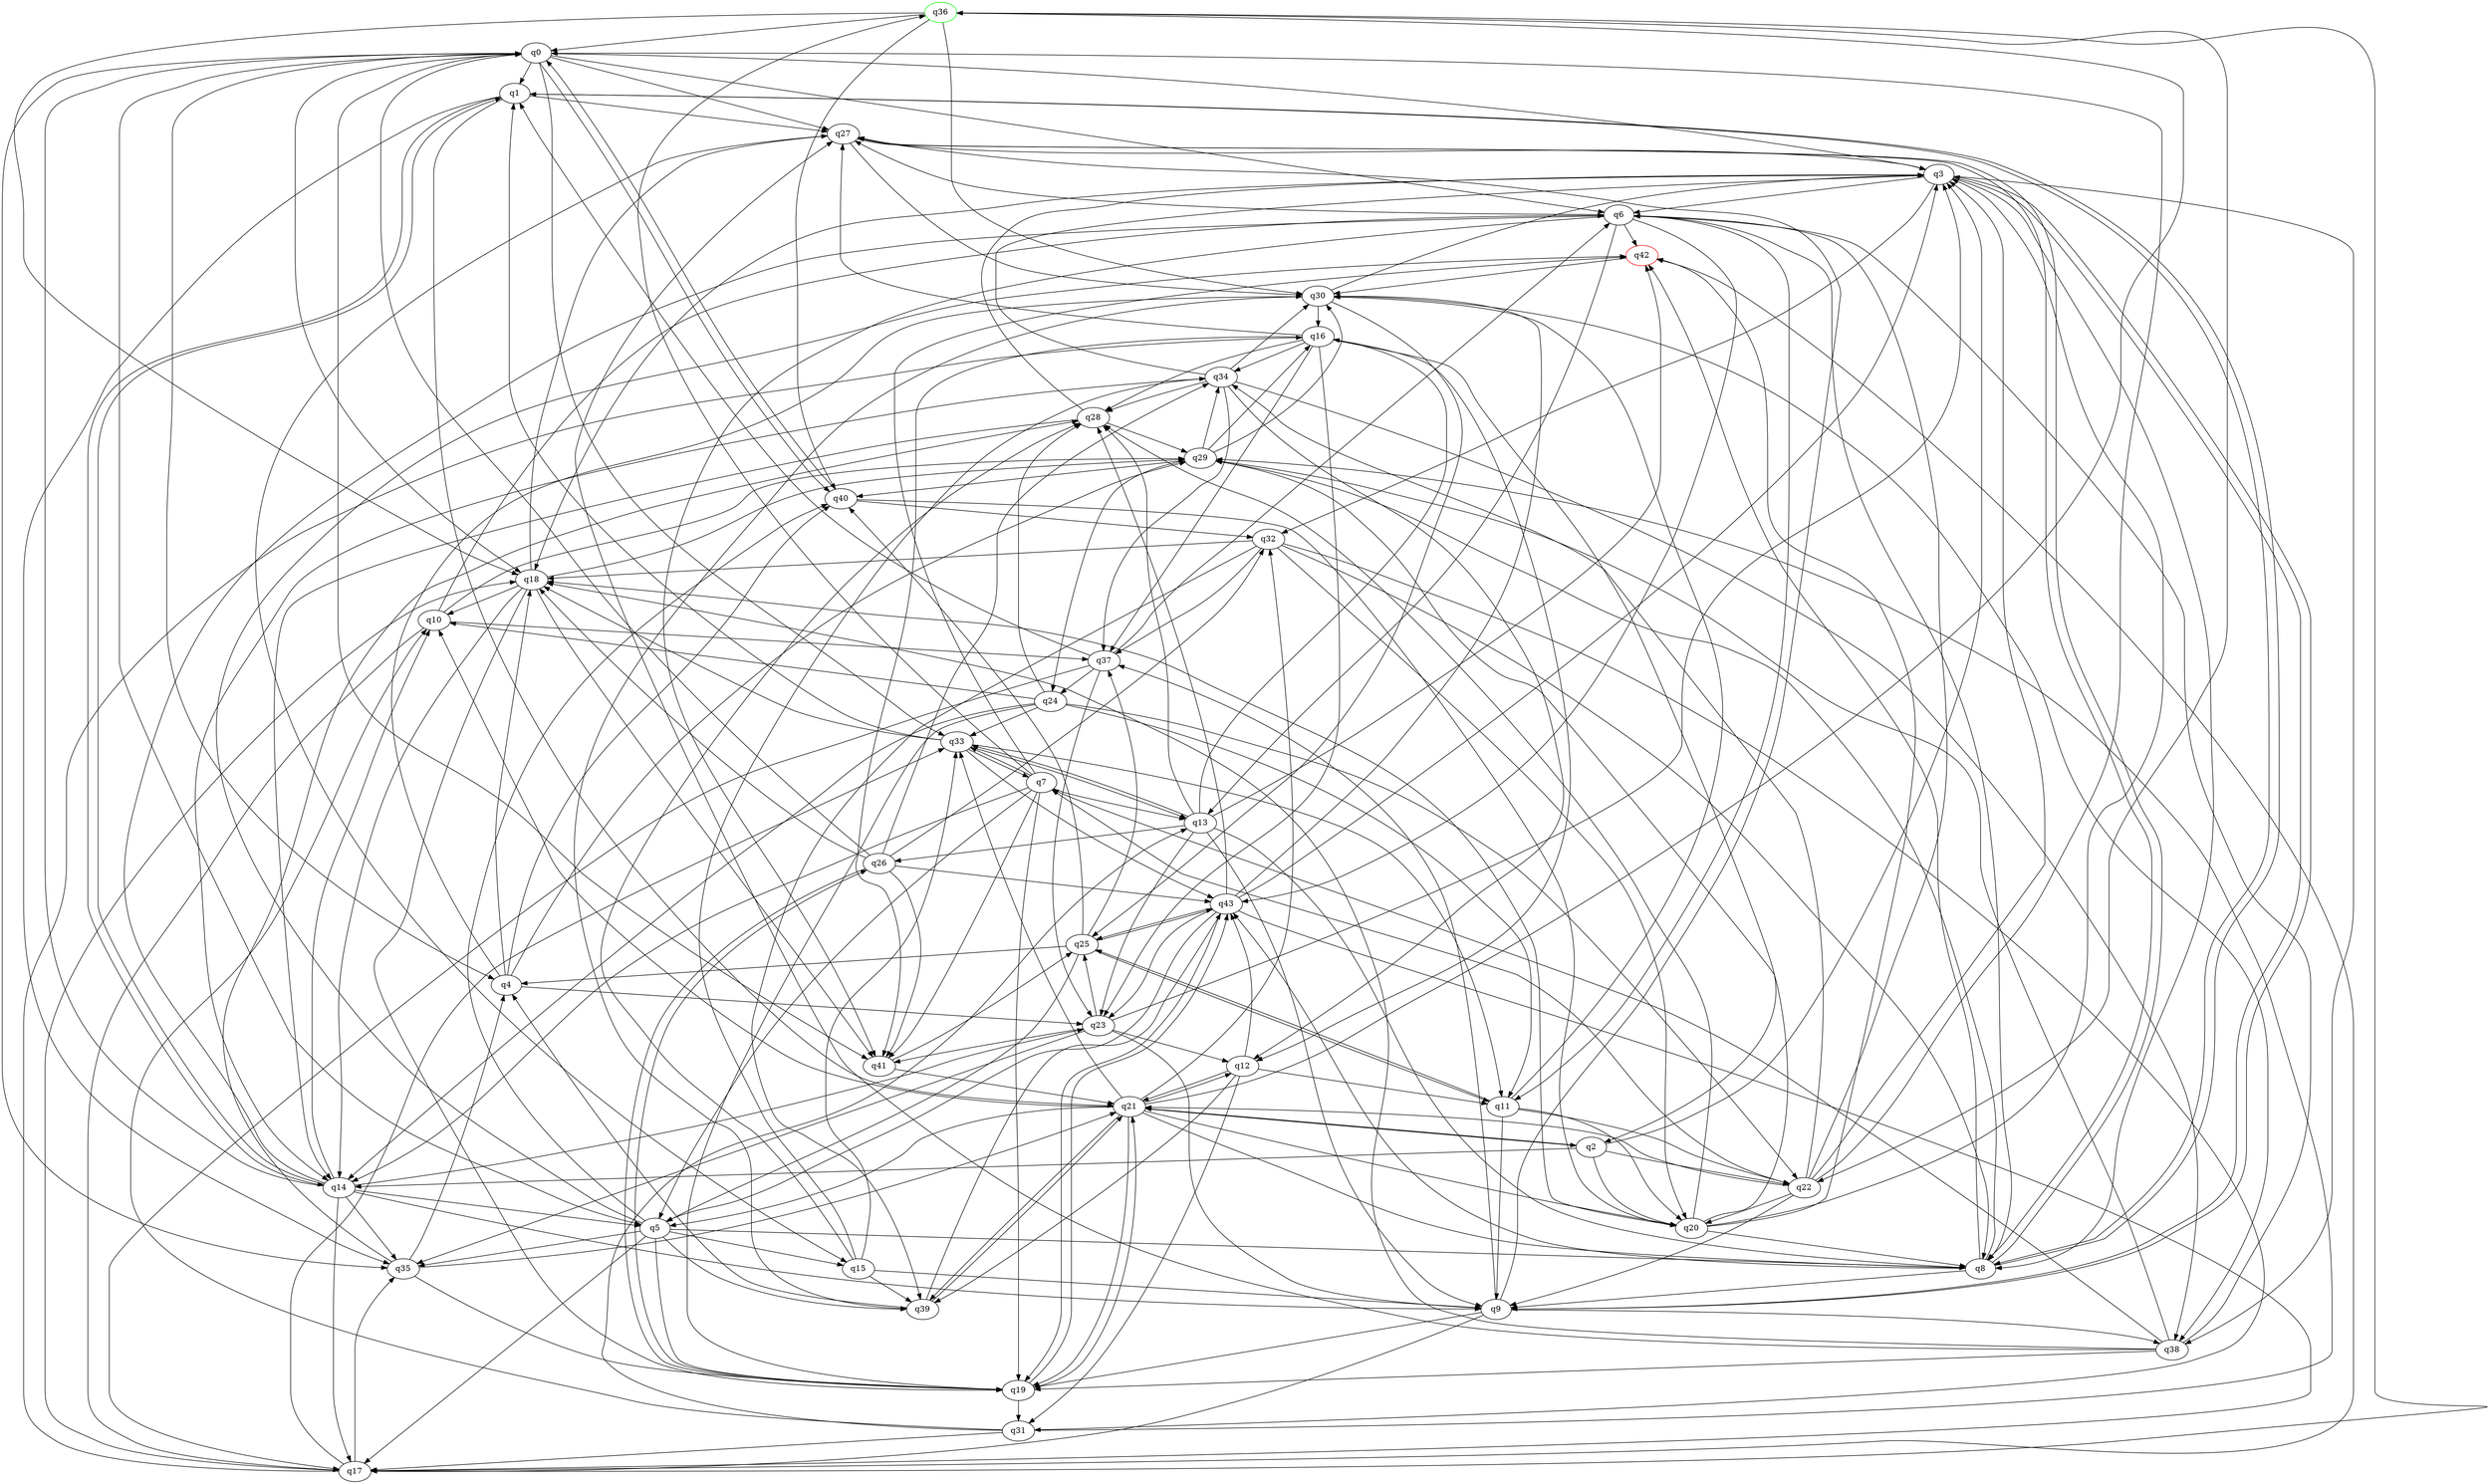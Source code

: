 digraph A{
q36 [initial=1,color=green];
q42 [final=1,color=red];
q0 -> q1;
q0 -> q3;
q0 -> q4;
q0 -> q5;
q0 -> q6;
q0 -> q18;
q0 -> q27;
q0 -> q33;
q0 -> q35;
q0 -> q40;
q0 -> q41;
q1 -> q8;
q1 -> q14;
q1 -> q21;
q1 -> q27;
q1 -> q35;
q2 -> q3;
q2 -> q14;
q2 -> q20;
q2 -> q21;
q2 -> q22;
q3 -> q6;
q3 -> q8;
q3 -> q9;
q3 -> q18;
q3 -> q32;
q3 -> q38;
q4 -> q18;
q4 -> q23;
q4 -> q29;
q4 -> q30;
q4 -> q40;
q5 -> q8;
q5 -> q15;
q5 -> q17;
q5 -> q19;
q5 -> q35;
q5 -> q39;
q5 -> q40;
q5 -> q42;
q6 -> q8;
q6 -> q11;
q6 -> q13;
q6 -> q27;
q6 -> q41;
q6 -> q42;
q6 -> q43;
q7 -> q5;
q7 -> q13;
q7 -> q14;
q7 -> q19;
q7 -> q33;
q7 -> q36;
q7 -> q41;
q7 -> q42;
q8 -> q1;
q8 -> q9;
q8 -> q27;
q8 -> q29;
q8 -> q42;
q8 -> q43;
q9 -> q3;
q9 -> q17;
q9 -> q19;
q9 -> q27;
q9 -> q37;
q9 -> q38;
q10 -> q6;
q10 -> q17;
q10 -> q29;
q10 -> q37;
q11 -> q9;
q11 -> q20;
q11 -> q22;
q11 -> q25;
q11 -> q30;
q12 -> q11;
q12 -> q21;
q12 -> q31;
q12 -> q39;
q12 -> q43;
q13 -> q8;
q13 -> q9;
q13 -> q16;
q13 -> q23;
q13 -> q26;
q13 -> q28;
q13 -> q33;
q13 -> q42;
q14 -> q0;
q14 -> q1;
q14 -> q5;
q14 -> q6;
q14 -> q9;
q14 -> q10;
q14 -> q17;
q14 -> q23;
q14 -> q35;
q15 -> q9;
q15 -> q28;
q15 -> q33;
q15 -> q34;
q15 -> q39;
q16 -> q2;
q16 -> q12;
q16 -> q23;
q16 -> q27;
q16 -> q28;
q16 -> q34;
q16 -> q37;
q16 -> q41;
q17 -> q16;
q17 -> q18;
q17 -> q33;
q17 -> q35;
q17 -> q36;
q17 -> q42;
q18 -> q10;
q18 -> q14;
q18 -> q19;
q18 -> q27;
q18 -> q29;
q18 -> q41;
q19 -> q21;
q19 -> q26;
q19 -> q31;
q19 -> q43;
q20 -> q3;
q20 -> q8;
q20 -> q18;
q20 -> q28;
q20 -> q29;
q20 -> q42;
q21 -> q2;
q21 -> q5;
q21 -> q8;
q21 -> q10;
q21 -> q12;
q21 -> q19;
q21 -> q20;
q21 -> q32;
q21 -> q33;
q21 -> q36;
q21 -> q39;
q22 -> q0;
q22 -> q3;
q22 -> q6;
q22 -> q7;
q22 -> q9;
q22 -> q20;
q22 -> q21;
q22 -> q34;
q23 -> q3;
q23 -> q9;
q23 -> q12;
q23 -> q25;
q23 -> q35;
q23 -> q41;
q24 -> q10;
q24 -> q11;
q24 -> q14;
q24 -> q19;
q24 -> q22;
q24 -> q28;
q24 -> q33;
q25 -> q4;
q25 -> q5;
q25 -> q11;
q25 -> q37;
q25 -> q40;
q25 -> q43;
q26 -> q0;
q26 -> q18;
q26 -> q19;
q26 -> q32;
q26 -> q34;
q26 -> q41;
q26 -> q43;
q27 -> q3;
q27 -> q8;
q27 -> q15;
q27 -> q30;
q28 -> q3;
q28 -> q14;
q28 -> q29;
q29 -> q16;
q29 -> q24;
q29 -> q30;
q29 -> q34;
q29 -> q40;
q30 -> q3;
q30 -> q16;
q30 -> q25;
q30 -> q38;
q30 -> q39;
q31 -> q10;
q31 -> q13;
q31 -> q17;
q31 -> q29;
q32 -> q8;
q32 -> q18;
q32 -> q20;
q32 -> q31;
q32 -> q37;
q32 -> q39;
q33 -> q1;
q33 -> q7;
q33 -> q11;
q33 -> q13;
q33 -> q18;
q33 -> q43;
q34 -> q3;
q34 -> q12;
q34 -> q14;
q34 -> q28;
q34 -> q30;
q34 -> q37;
q34 -> q38;
q35 -> q4;
q35 -> q19;
q35 -> q21;
q35 -> q28;
q36 -> q0;
q36 -> q18;
q36 -> q22;
q36 -> q30;
q36 -> q40;
q37 -> q1;
q37 -> q6;
q37 -> q17;
q37 -> q23;
q37 -> q24;
q38 -> q6;
q38 -> q7;
q38 -> q18;
q38 -> q19;
q38 -> q27;
q38 -> q29;
q39 -> q4;
q39 -> q21;
q39 -> q43;
q40 -> q0;
q40 -> q20;
q40 -> q32;
q41 -> q21;
q41 -> q25;
q42 -> q30;
q43 -> q3;
q43 -> q5;
q43 -> q17;
q43 -> q19;
q43 -> q23;
q43 -> q25;
q43 -> q28;
q43 -> q30;
}